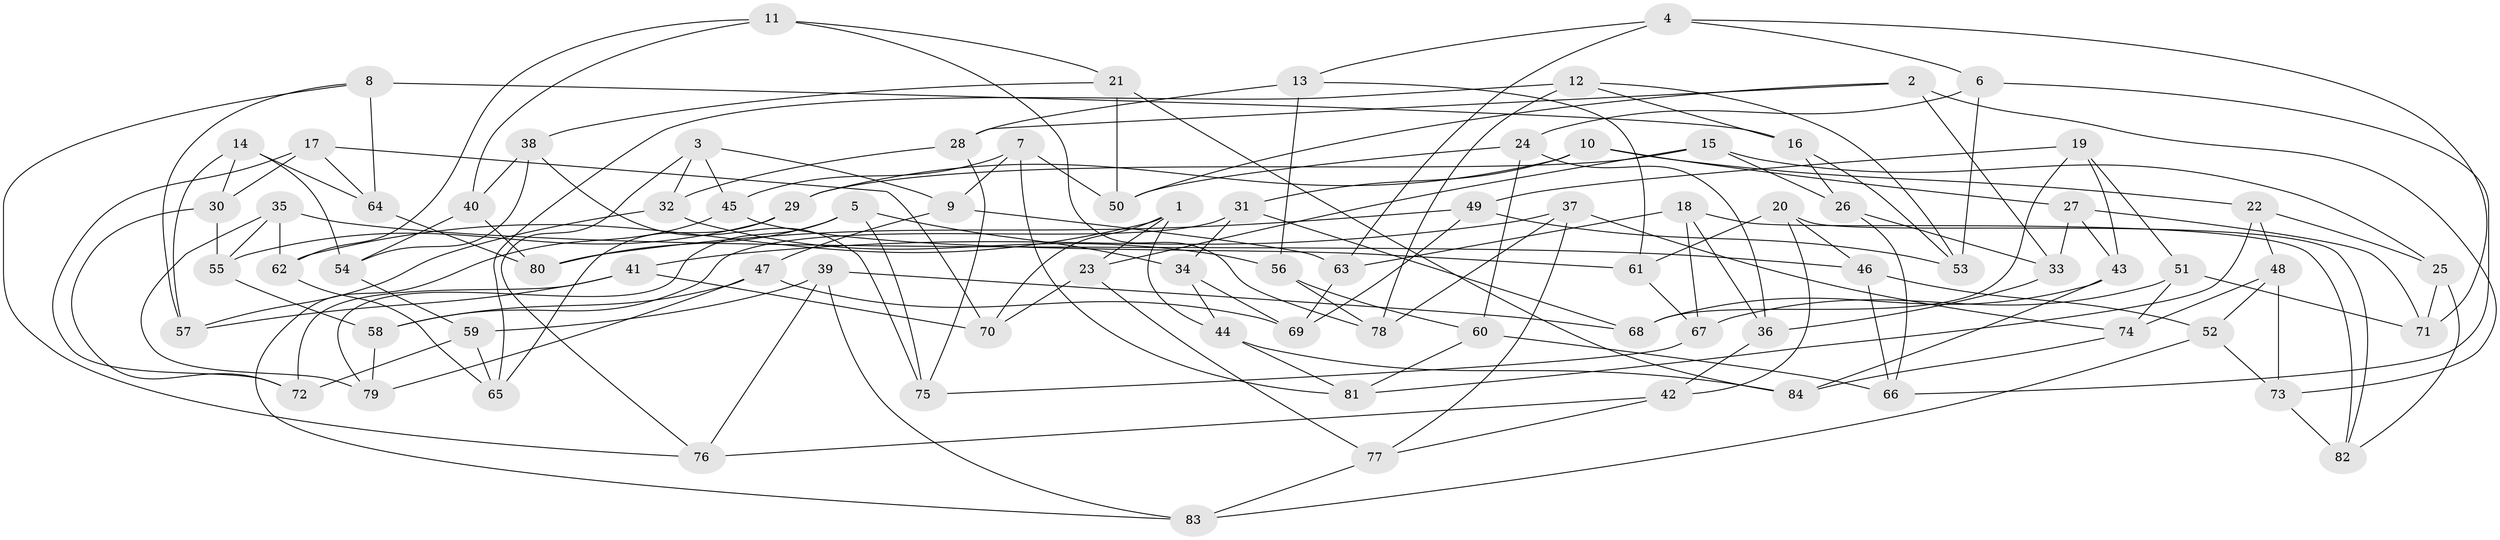 // Generated by graph-tools (version 1.1) at 2025/38/03/09/25 02:38:16]
// undirected, 84 vertices, 168 edges
graph export_dot {
graph [start="1"]
  node [color=gray90,style=filled];
  1;
  2;
  3;
  4;
  5;
  6;
  7;
  8;
  9;
  10;
  11;
  12;
  13;
  14;
  15;
  16;
  17;
  18;
  19;
  20;
  21;
  22;
  23;
  24;
  25;
  26;
  27;
  28;
  29;
  30;
  31;
  32;
  33;
  34;
  35;
  36;
  37;
  38;
  39;
  40;
  41;
  42;
  43;
  44;
  45;
  46;
  47;
  48;
  49;
  50;
  51;
  52;
  53;
  54;
  55;
  56;
  57;
  58;
  59;
  60;
  61;
  62;
  63;
  64;
  65;
  66;
  67;
  68;
  69;
  70;
  71;
  72;
  73;
  74;
  75;
  76;
  77;
  78;
  79;
  80;
  81;
  82;
  83;
  84;
  1 -- 70;
  1 -- 44;
  1 -- 23;
  1 -- 62;
  2 -- 50;
  2 -- 28;
  2 -- 73;
  2 -- 33;
  3 -- 32;
  3 -- 45;
  3 -- 9;
  3 -- 76;
  4 -- 71;
  4 -- 63;
  4 -- 13;
  4 -- 6;
  5 -- 75;
  5 -- 34;
  5 -- 80;
  5 -- 79;
  6 -- 66;
  6 -- 24;
  6 -- 53;
  7 -- 81;
  7 -- 9;
  7 -- 45;
  7 -- 50;
  8 -- 76;
  8 -- 57;
  8 -- 16;
  8 -- 64;
  9 -- 63;
  9 -- 47;
  10 -- 29;
  10 -- 31;
  10 -- 22;
  10 -- 27;
  11 -- 21;
  11 -- 78;
  11 -- 40;
  11 -- 62;
  12 -- 78;
  12 -- 53;
  12 -- 65;
  12 -- 16;
  13 -- 28;
  13 -- 56;
  13 -- 61;
  14 -- 57;
  14 -- 54;
  14 -- 64;
  14 -- 30;
  15 -- 23;
  15 -- 29;
  15 -- 26;
  15 -- 25;
  16 -- 26;
  16 -- 53;
  17 -- 30;
  17 -- 72;
  17 -- 70;
  17 -- 64;
  18 -- 82;
  18 -- 36;
  18 -- 63;
  18 -- 67;
  19 -- 51;
  19 -- 49;
  19 -- 43;
  19 -- 68;
  20 -- 42;
  20 -- 46;
  20 -- 82;
  20 -- 61;
  21 -- 84;
  21 -- 38;
  21 -- 50;
  22 -- 81;
  22 -- 48;
  22 -- 25;
  23 -- 77;
  23 -- 70;
  24 -- 50;
  24 -- 60;
  24 -- 36;
  25 -- 82;
  25 -- 71;
  26 -- 66;
  26 -- 33;
  27 -- 71;
  27 -- 43;
  27 -- 33;
  28 -- 75;
  28 -- 32;
  29 -- 55;
  29 -- 65;
  30 -- 72;
  30 -- 55;
  31 -- 68;
  31 -- 58;
  31 -- 34;
  32 -- 57;
  32 -- 56;
  33 -- 36;
  34 -- 69;
  34 -- 44;
  35 -- 79;
  35 -- 62;
  35 -- 46;
  35 -- 55;
  36 -- 42;
  37 -- 78;
  37 -- 77;
  37 -- 41;
  37 -- 74;
  38 -- 75;
  38 -- 54;
  38 -- 40;
  39 -- 68;
  39 -- 59;
  39 -- 83;
  39 -- 76;
  40 -- 54;
  40 -- 80;
  41 -- 70;
  41 -- 72;
  41 -- 57;
  42 -- 77;
  42 -- 76;
  43 -- 84;
  43 -- 68;
  44 -- 84;
  44 -- 81;
  45 -- 61;
  45 -- 83;
  46 -- 66;
  46 -- 52;
  47 -- 79;
  47 -- 58;
  47 -- 69;
  48 -- 74;
  48 -- 73;
  48 -- 52;
  49 -- 80;
  49 -- 69;
  49 -- 53;
  51 -- 74;
  51 -- 71;
  51 -- 67;
  52 -- 83;
  52 -- 73;
  54 -- 59;
  55 -- 58;
  56 -- 60;
  56 -- 78;
  58 -- 79;
  59 -- 65;
  59 -- 72;
  60 -- 81;
  60 -- 66;
  61 -- 67;
  62 -- 65;
  63 -- 69;
  64 -- 80;
  67 -- 75;
  73 -- 82;
  74 -- 84;
  77 -- 83;
}
